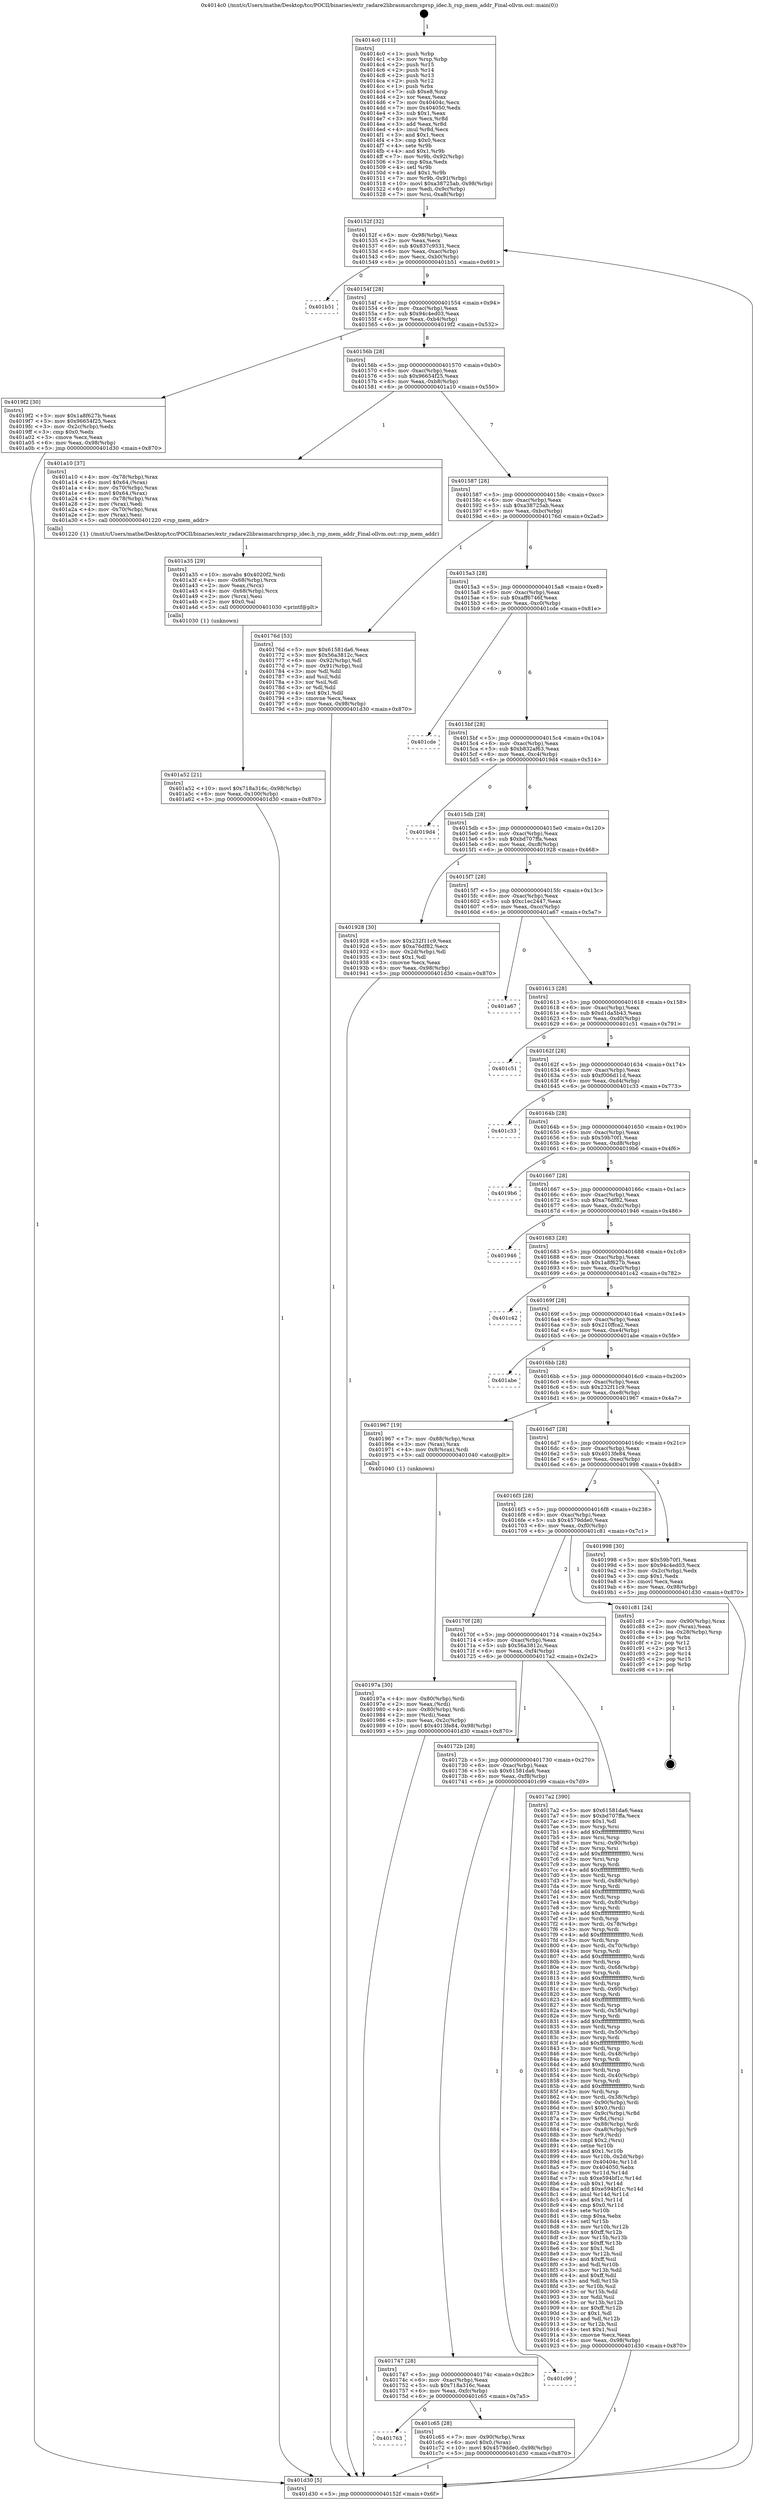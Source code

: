 digraph "0x4014c0" {
  label = "0x4014c0 (/mnt/c/Users/mathe/Desktop/tcc/POCII/binaries/extr_radare2librasmarchrsprsp_idec.h_rsp_mem_addr_Final-ollvm.out::main(0))"
  labelloc = "t"
  node[shape=record]

  Entry [label="",width=0.3,height=0.3,shape=circle,fillcolor=black,style=filled]
  "0x40152f" [label="{
     0x40152f [32]\l
     | [instrs]\l
     &nbsp;&nbsp;0x40152f \<+6\>: mov -0x98(%rbp),%eax\l
     &nbsp;&nbsp;0x401535 \<+2\>: mov %eax,%ecx\l
     &nbsp;&nbsp;0x401537 \<+6\>: sub $0x837c9531,%ecx\l
     &nbsp;&nbsp;0x40153d \<+6\>: mov %eax,-0xac(%rbp)\l
     &nbsp;&nbsp;0x401543 \<+6\>: mov %ecx,-0xb0(%rbp)\l
     &nbsp;&nbsp;0x401549 \<+6\>: je 0000000000401b51 \<main+0x691\>\l
  }"]
  "0x401b51" [label="{
     0x401b51\l
  }", style=dashed]
  "0x40154f" [label="{
     0x40154f [28]\l
     | [instrs]\l
     &nbsp;&nbsp;0x40154f \<+5\>: jmp 0000000000401554 \<main+0x94\>\l
     &nbsp;&nbsp;0x401554 \<+6\>: mov -0xac(%rbp),%eax\l
     &nbsp;&nbsp;0x40155a \<+5\>: sub $0x94c4ed03,%eax\l
     &nbsp;&nbsp;0x40155f \<+6\>: mov %eax,-0xb4(%rbp)\l
     &nbsp;&nbsp;0x401565 \<+6\>: je 00000000004019f2 \<main+0x532\>\l
  }"]
  Exit [label="",width=0.3,height=0.3,shape=circle,fillcolor=black,style=filled,peripheries=2]
  "0x4019f2" [label="{
     0x4019f2 [30]\l
     | [instrs]\l
     &nbsp;&nbsp;0x4019f2 \<+5\>: mov $0x1a8f627b,%eax\l
     &nbsp;&nbsp;0x4019f7 \<+5\>: mov $0x96654f25,%ecx\l
     &nbsp;&nbsp;0x4019fc \<+3\>: mov -0x2c(%rbp),%edx\l
     &nbsp;&nbsp;0x4019ff \<+3\>: cmp $0x0,%edx\l
     &nbsp;&nbsp;0x401a02 \<+3\>: cmove %ecx,%eax\l
     &nbsp;&nbsp;0x401a05 \<+6\>: mov %eax,-0x98(%rbp)\l
     &nbsp;&nbsp;0x401a0b \<+5\>: jmp 0000000000401d30 \<main+0x870\>\l
  }"]
  "0x40156b" [label="{
     0x40156b [28]\l
     | [instrs]\l
     &nbsp;&nbsp;0x40156b \<+5\>: jmp 0000000000401570 \<main+0xb0\>\l
     &nbsp;&nbsp;0x401570 \<+6\>: mov -0xac(%rbp),%eax\l
     &nbsp;&nbsp;0x401576 \<+5\>: sub $0x96654f25,%eax\l
     &nbsp;&nbsp;0x40157b \<+6\>: mov %eax,-0xb8(%rbp)\l
     &nbsp;&nbsp;0x401581 \<+6\>: je 0000000000401a10 \<main+0x550\>\l
  }"]
  "0x401763" [label="{
     0x401763\l
  }", style=dashed]
  "0x401a10" [label="{
     0x401a10 [37]\l
     | [instrs]\l
     &nbsp;&nbsp;0x401a10 \<+4\>: mov -0x78(%rbp),%rax\l
     &nbsp;&nbsp;0x401a14 \<+6\>: movl $0x64,(%rax)\l
     &nbsp;&nbsp;0x401a1a \<+4\>: mov -0x70(%rbp),%rax\l
     &nbsp;&nbsp;0x401a1e \<+6\>: movl $0x64,(%rax)\l
     &nbsp;&nbsp;0x401a24 \<+4\>: mov -0x78(%rbp),%rax\l
     &nbsp;&nbsp;0x401a28 \<+2\>: mov (%rax),%edi\l
     &nbsp;&nbsp;0x401a2a \<+4\>: mov -0x70(%rbp),%rax\l
     &nbsp;&nbsp;0x401a2e \<+2\>: mov (%rax),%esi\l
     &nbsp;&nbsp;0x401a30 \<+5\>: call 0000000000401220 \<rsp_mem_addr\>\l
     | [calls]\l
     &nbsp;&nbsp;0x401220 \{1\} (/mnt/c/Users/mathe/Desktop/tcc/POCII/binaries/extr_radare2librasmarchrsprsp_idec.h_rsp_mem_addr_Final-ollvm.out::rsp_mem_addr)\l
  }"]
  "0x401587" [label="{
     0x401587 [28]\l
     | [instrs]\l
     &nbsp;&nbsp;0x401587 \<+5\>: jmp 000000000040158c \<main+0xcc\>\l
     &nbsp;&nbsp;0x40158c \<+6\>: mov -0xac(%rbp),%eax\l
     &nbsp;&nbsp;0x401592 \<+5\>: sub $0xa38725ab,%eax\l
     &nbsp;&nbsp;0x401597 \<+6\>: mov %eax,-0xbc(%rbp)\l
     &nbsp;&nbsp;0x40159d \<+6\>: je 000000000040176d \<main+0x2ad\>\l
  }"]
  "0x401c65" [label="{
     0x401c65 [28]\l
     | [instrs]\l
     &nbsp;&nbsp;0x401c65 \<+7\>: mov -0x90(%rbp),%rax\l
     &nbsp;&nbsp;0x401c6c \<+6\>: movl $0x0,(%rax)\l
     &nbsp;&nbsp;0x401c72 \<+10\>: movl $0x4579dde0,-0x98(%rbp)\l
     &nbsp;&nbsp;0x401c7c \<+5\>: jmp 0000000000401d30 \<main+0x870\>\l
  }"]
  "0x40176d" [label="{
     0x40176d [53]\l
     | [instrs]\l
     &nbsp;&nbsp;0x40176d \<+5\>: mov $0x61581da6,%eax\l
     &nbsp;&nbsp;0x401772 \<+5\>: mov $0x56a3812c,%ecx\l
     &nbsp;&nbsp;0x401777 \<+6\>: mov -0x92(%rbp),%dl\l
     &nbsp;&nbsp;0x40177d \<+7\>: mov -0x91(%rbp),%sil\l
     &nbsp;&nbsp;0x401784 \<+3\>: mov %dl,%dil\l
     &nbsp;&nbsp;0x401787 \<+3\>: and %sil,%dil\l
     &nbsp;&nbsp;0x40178a \<+3\>: xor %sil,%dl\l
     &nbsp;&nbsp;0x40178d \<+3\>: or %dl,%dil\l
     &nbsp;&nbsp;0x401790 \<+4\>: test $0x1,%dil\l
     &nbsp;&nbsp;0x401794 \<+3\>: cmovne %ecx,%eax\l
     &nbsp;&nbsp;0x401797 \<+6\>: mov %eax,-0x98(%rbp)\l
     &nbsp;&nbsp;0x40179d \<+5\>: jmp 0000000000401d30 \<main+0x870\>\l
  }"]
  "0x4015a3" [label="{
     0x4015a3 [28]\l
     | [instrs]\l
     &nbsp;&nbsp;0x4015a3 \<+5\>: jmp 00000000004015a8 \<main+0xe8\>\l
     &nbsp;&nbsp;0x4015a8 \<+6\>: mov -0xac(%rbp),%eax\l
     &nbsp;&nbsp;0x4015ae \<+5\>: sub $0xaff6746f,%eax\l
     &nbsp;&nbsp;0x4015b3 \<+6\>: mov %eax,-0xc0(%rbp)\l
     &nbsp;&nbsp;0x4015b9 \<+6\>: je 0000000000401cde \<main+0x81e\>\l
  }"]
  "0x401d30" [label="{
     0x401d30 [5]\l
     | [instrs]\l
     &nbsp;&nbsp;0x401d30 \<+5\>: jmp 000000000040152f \<main+0x6f\>\l
  }"]
  "0x4014c0" [label="{
     0x4014c0 [111]\l
     | [instrs]\l
     &nbsp;&nbsp;0x4014c0 \<+1\>: push %rbp\l
     &nbsp;&nbsp;0x4014c1 \<+3\>: mov %rsp,%rbp\l
     &nbsp;&nbsp;0x4014c4 \<+2\>: push %r15\l
     &nbsp;&nbsp;0x4014c6 \<+2\>: push %r14\l
     &nbsp;&nbsp;0x4014c8 \<+2\>: push %r13\l
     &nbsp;&nbsp;0x4014ca \<+2\>: push %r12\l
     &nbsp;&nbsp;0x4014cc \<+1\>: push %rbx\l
     &nbsp;&nbsp;0x4014cd \<+7\>: sub $0xe8,%rsp\l
     &nbsp;&nbsp;0x4014d4 \<+2\>: xor %eax,%eax\l
     &nbsp;&nbsp;0x4014d6 \<+7\>: mov 0x40404c,%ecx\l
     &nbsp;&nbsp;0x4014dd \<+7\>: mov 0x404050,%edx\l
     &nbsp;&nbsp;0x4014e4 \<+3\>: sub $0x1,%eax\l
     &nbsp;&nbsp;0x4014e7 \<+3\>: mov %ecx,%r8d\l
     &nbsp;&nbsp;0x4014ea \<+3\>: add %eax,%r8d\l
     &nbsp;&nbsp;0x4014ed \<+4\>: imul %r8d,%ecx\l
     &nbsp;&nbsp;0x4014f1 \<+3\>: and $0x1,%ecx\l
     &nbsp;&nbsp;0x4014f4 \<+3\>: cmp $0x0,%ecx\l
     &nbsp;&nbsp;0x4014f7 \<+4\>: sete %r9b\l
     &nbsp;&nbsp;0x4014fb \<+4\>: and $0x1,%r9b\l
     &nbsp;&nbsp;0x4014ff \<+7\>: mov %r9b,-0x92(%rbp)\l
     &nbsp;&nbsp;0x401506 \<+3\>: cmp $0xa,%edx\l
     &nbsp;&nbsp;0x401509 \<+4\>: setl %r9b\l
     &nbsp;&nbsp;0x40150d \<+4\>: and $0x1,%r9b\l
     &nbsp;&nbsp;0x401511 \<+7\>: mov %r9b,-0x91(%rbp)\l
     &nbsp;&nbsp;0x401518 \<+10\>: movl $0xa38725ab,-0x98(%rbp)\l
     &nbsp;&nbsp;0x401522 \<+6\>: mov %edi,-0x9c(%rbp)\l
     &nbsp;&nbsp;0x401528 \<+7\>: mov %rsi,-0xa8(%rbp)\l
  }"]
  "0x401747" [label="{
     0x401747 [28]\l
     | [instrs]\l
     &nbsp;&nbsp;0x401747 \<+5\>: jmp 000000000040174c \<main+0x28c\>\l
     &nbsp;&nbsp;0x40174c \<+6\>: mov -0xac(%rbp),%eax\l
     &nbsp;&nbsp;0x401752 \<+5\>: sub $0x718a316c,%eax\l
     &nbsp;&nbsp;0x401757 \<+6\>: mov %eax,-0xfc(%rbp)\l
     &nbsp;&nbsp;0x40175d \<+6\>: je 0000000000401c65 \<main+0x7a5\>\l
  }"]
  "0x401cde" [label="{
     0x401cde\l
  }", style=dashed]
  "0x4015bf" [label="{
     0x4015bf [28]\l
     | [instrs]\l
     &nbsp;&nbsp;0x4015bf \<+5\>: jmp 00000000004015c4 \<main+0x104\>\l
     &nbsp;&nbsp;0x4015c4 \<+6\>: mov -0xac(%rbp),%eax\l
     &nbsp;&nbsp;0x4015ca \<+5\>: sub $0xb832af63,%eax\l
     &nbsp;&nbsp;0x4015cf \<+6\>: mov %eax,-0xc4(%rbp)\l
     &nbsp;&nbsp;0x4015d5 \<+6\>: je 00000000004019d4 \<main+0x514\>\l
  }"]
  "0x401c99" [label="{
     0x401c99\l
  }", style=dashed]
  "0x4019d4" [label="{
     0x4019d4\l
  }", style=dashed]
  "0x4015db" [label="{
     0x4015db [28]\l
     | [instrs]\l
     &nbsp;&nbsp;0x4015db \<+5\>: jmp 00000000004015e0 \<main+0x120\>\l
     &nbsp;&nbsp;0x4015e0 \<+6\>: mov -0xac(%rbp),%eax\l
     &nbsp;&nbsp;0x4015e6 \<+5\>: sub $0xbd707ffa,%eax\l
     &nbsp;&nbsp;0x4015eb \<+6\>: mov %eax,-0xc8(%rbp)\l
     &nbsp;&nbsp;0x4015f1 \<+6\>: je 0000000000401928 \<main+0x468\>\l
  }"]
  "0x401a52" [label="{
     0x401a52 [21]\l
     | [instrs]\l
     &nbsp;&nbsp;0x401a52 \<+10\>: movl $0x718a316c,-0x98(%rbp)\l
     &nbsp;&nbsp;0x401a5c \<+6\>: mov %eax,-0x100(%rbp)\l
     &nbsp;&nbsp;0x401a62 \<+5\>: jmp 0000000000401d30 \<main+0x870\>\l
  }"]
  "0x401928" [label="{
     0x401928 [30]\l
     | [instrs]\l
     &nbsp;&nbsp;0x401928 \<+5\>: mov $0x232f11c9,%eax\l
     &nbsp;&nbsp;0x40192d \<+5\>: mov $0xa76df82,%ecx\l
     &nbsp;&nbsp;0x401932 \<+3\>: mov -0x2d(%rbp),%dl\l
     &nbsp;&nbsp;0x401935 \<+3\>: test $0x1,%dl\l
     &nbsp;&nbsp;0x401938 \<+3\>: cmovne %ecx,%eax\l
     &nbsp;&nbsp;0x40193b \<+6\>: mov %eax,-0x98(%rbp)\l
     &nbsp;&nbsp;0x401941 \<+5\>: jmp 0000000000401d30 \<main+0x870\>\l
  }"]
  "0x4015f7" [label="{
     0x4015f7 [28]\l
     | [instrs]\l
     &nbsp;&nbsp;0x4015f7 \<+5\>: jmp 00000000004015fc \<main+0x13c\>\l
     &nbsp;&nbsp;0x4015fc \<+6\>: mov -0xac(%rbp),%eax\l
     &nbsp;&nbsp;0x401602 \<+5\>: sub $0xc1ec2447,%eax\l
     &nbsp;&nbsp;0x401607 \<+6\>: mov %eax,-0xcc(%rbp)\l
     &nbsp;&nbsp;0x40160d \<+6\>: je 0000000000401a67 \<main+0x5a7\>\l
  }"]
  "0x401a35" [label="{
     0x401a35 [29]\l
     | [instrs]\l
     &nbsp;&nbsp;0x401a35 \<+10\>: movabs $0x4020f2,%rdi\l
     &nbsp;&nbsp;0x401a3f \<+4\>: mov -0x68(%rbp),%rcx\l
     &nbsp;&nbsp;0x401a43 \<+2\>: mov %eax,(%rcx)\l
     &nbsp;&nbsp;0x401a45 \<+4\>: mov -0x68(%rbp),%rcx\l
     &nbsp;&nbsp;0x401a49 \<+2\>: mov (%rcx),%esi\l
     &nbsp;&nbsp;0x401a4b \<+2\>: mov $0x0,%al\l
     &nbsp;&nbsp;0x401a4d \<+5\>: call 0000000000401030 \<printf@plt\>\l
     | [calls]\l
     &nbsp;&nbsp;0x401030 \{1\} (unknown)\l
  }"]
  "0x401a67" [label="{
     0x401a67\l
  }", style=dashed]
  "0x401613" [label="{
     0x401613 [28]\l
     | [instrs]\l
     &nbsp;&nbsp;0x401613 \<+5\>: jmp 0000000000401618 \<main+0x158\>\l
     &nbsp;&nbsp;0x401618 \<+6\>: mov -0xac(%rbp),%eax\l
     &nbsp;&nbsp;0x40161e \<+5\>: sub $0xd1da5b43,%eax\l
     &nbsp;&nbsp;0x401623 \<+6\>: mov %eax,-0xd0(%rbp)\l
     &nbsp;&nbsp;0x401629 \<+6\>: je 0000000000401c51 \<main+0x791\>\l
  }"]
  "0x40197a" [label="{
     0x40197a [30]\l
     | [instrs]\l
     &nbsp;&nbsp;0x40197a \<+4\>: mov -0x80(%rbp),%rdi\l
     &nbsp;&nbsp;0x40197e \<+2\>: mov %eax,(%rdi)\l
     &nbsp;&nbsp;0x401980 \<+4\>: mov -0x80(%rbp),%rdi\l
     &nbsp;&nbsp;0x401984 \<+2\>: mov (%rdi),%eax\l
     &nbsp;&nbsp;0x401986 \<+3\>: mov %eax,-0x2c(%rbp)\l
     &nbsp;&nbsp;0x401989 \<+10\>: movl $0x4013fe84,-0x98(%rbp)\l
     &nbsp;&nbsp;0x401993 \<+5\>: jmp 0000000000401d30 \<main+0x870\>\l
  }"]
  "0x401c51" [label="{
     0x401c51\l
  }", style=dashed]
  "0x40162f" [label="{
     0x40162f [28]\l
     | [instrs]\l
     &nbsp;&nbsp;0x40162f \<+5\>: jmp 0000000000401634 \<main+0x174\>\l
     &nbsp;&nbsp;0x401634 \<+6\>: mov -0xac(%rbp),%eax\l
     &nbsp;&nbsp;0x40163a \<+5\>: sub $0xf006d11d,%eax\l
     &nbsp;&nbsp;0x40163f \<+6\>: mov %eax,-0xd4(%rbp)\l
     &nbsp;&nbsp;0x401645 \<+6\>: je 0000000000401c33 \<main+0x773\>\l
  }"]
  "0x40172b" [label="{
     0x40172b [28]\l
     | [instrs]\l
     &nbsp;&nbsp;0x40172b \<+5\>: jmp 0000000000401730 \<main+0x270\>\l
     &nbsp;&nbsp;0x401730 \<+6\>: mov -0xac(%rbp),%eax\l
     &nbsp;&nbsp;0x401736 \<+5\>: sub $0x61581da6,%eax\l
     &nbsp;&nbsp;0x40173b \<+6\>: mov %eax,-0xf8(%rbp)\l
     &nbsp;&nbsp;0x401741 \<+6\>: je 0000000000401c99 \<main+0x7d9\>\l
  }"]
  "0x401c33" [label="{
     0x401c33\l
  }", style=dashed]
  "0x40164b" [label="{
     0x40164b [28]\l
     | [instrs]\l
     &nbsp;&nbsp;0x40164b \<+5\>: jmp 0000000000401650 \<main+0x190\>\l
     &nbsp;&nbsp;0x401650 \<+6\>: mov -0xac(%rbp),%eax\l
     &nbsp;&nbsp;0x401656 \<+5\>: sub $0x59b70f1,%eax\l
     &nbsp;&nbsp;0x40165b \<+6\>: mov %eax,-0xd8(%rbp)\l
     &nbsp;&nbsp;0x401661 \<+6\>: je 00000000004019b6 \<main+0x4f6\>\l
  }"]
  "0x4017a2" [label="{
     0x4017a2 [390]\l
     | [instrs]\l
     &nbsp;&nbsp;0x4017a2 \<+5\>: mov $0x61581da6,%eax\l
     &nbsp;&nbsp;0x4017a7 \<+5\>: mov $0xbd707ffa,%ecx\l
     &nbsp;&nbsp;0x4017ac \<+2\>: mov $0x1,%dl\l
     &nbsp;&nbsp;0x4017ae \<+3\>: mov %rsp,%rsi\l
     &nbsp;&nbsp;0x4017b1 \<+4\>: add $0xfffffffffffffff0,%rsi\l
     &nbsp;&nbsp;0x4017b5 \<+3\>: mov %rsi,%rsp\l
     &nbsp;&nbsp;0x4017b8 \<+7\>: mov %rsi,-0x90(%rbp)\l
     &nbsp;&nbsp;0x4017bf \<+3\>: mov %rsp,%rsi\l
     &nbsp;&nbsp;0x4017c2 \<+4\>: add $0xfffffffffffffff0,%rsi\l
     &nbsp;&nbsp;0x4017c6 \<+3\>: mov %rsi,%rsp\l
     &nbsp;&nbsp;0x4017c9 \<+3\>: mov %rsp,%rdi\l
     &nbsp;&nbsp;0x4017cc \<+4\>: add $0xfffffffffffffff0,%rdi\l
     &nbsp;&nbsp;0x4017d0 \<+3\>: mov %rdi,%rsp\l
     &nbsp;&nbsp;0x4017d3 \<+7\>: mov %rdi,-0x88(%rbp)\l
     &nbsp;&nbsp;0x4017da \<+3\>: mov %rsp,%rdi\l
     &nbsp;&nbsp;0x4017dd \<+4\>: add $0xfffffffffffffff0,%rdi\l
     &nbsp;&nbsp;0x4017e1 \<+3\>: mov %rdi,%rsp\l
     &nbsp;&nbsp;0x4017e4 \<+4\>: mov %rdi,-0x80(%rbp)\l
     &nbsp;&nbsp;0x4017e8 \<+3\>: mov %rsp,%rdi\l
     &nbsp;&nbsp;0x4017eb \<+4\>: add $0xfffffffffffffff0,%rdi\l
     &nbsp;&nbsp;0x4017ef \<+3\>: mov %rdi,%rsp\l
     &nbsp;&nbsp;0x4017f2 \<+4\>: mov %rdi,-0x78(%rbp)\l
     &nbsp;&nbsp;0x4017f6 \<+3\>: mov %rsp,%rdi\l
     &nbsp;&nbsp;0x4017f9 \<+4\>: add $0xfffffffffffffff0,%rdi\l
     &nbsp;&nbsp;0x4017fd \<+3\>: mov %rdi,%rsp\l
     &nbsp;&nbsp;0x401800 \<+4\>: mov %rdi,-0x70(%rbp)\l
     &nbsp;&nbsp;0x401804 \<+3\>: mov %rsp,%rdi\l
     &nbsp;&nbsp;0x401807 \<+4\>: add $0xfffffffffffffff0,%rdi\l
     &nbsp;&nbsp;0x40180b \<+3\>: mov %rdi,%rsp\l
     &nbsp;&nbsp;0x40180e \<+4\>: mov %rdi,-0x68(%rbp)\l
     &nbsp;&nbsp;0x401812 \<+3\>: mov %rsp,%rdi\l
     &nbsp;&nbsp;0x401815 \<+4\>: add $0xfffffffffffffff0,%rdi\l
     &nbsp;&nbsp;0x401819 \<+3\>: mov %rdi,%rsp\l
     &nbsp;&nbsp;0x40181c \<+4\>: mov %rdi,-0x60(%rbp)\l
     &nbsp;&nbsp;0x401820 \<+3\>: mov %rsp,%rdi\l
     &nbsp;&nbsp;0x401823 \<+4\>: add $0xfffffffffffffff0,%rdi\l
     &nbsp;&nbsp;0x401827 \<+3\>: mov %rdi,%rsp\l
     &nbsp;&nbsp;0x40182a \<+4\>: mov %rdi,-0x58(%rbp)\l
     &nbsp;&nbsp;0x40182e \<+3\>: mov %rsp,%rdi\l
     &nbsp;&nbsp;0x401831 \<+4\>: add $0xfffffffffffffff0,%rdi\l
     &nbsp;&nbsp;0x401835 \<+3\>: mov %rdi,%rsp\l
     &nbsp;&nbsp;0x401838 \<+4\>: mov %rdi,-0x50(%rbp)\l
     &nbsp;&nbsp;0x40183c \<+3\>: mov %rsp,%rdi\l
     &nbsp;&nbsp;0x40183f \<+4\>: add $0xfffffffffffffff0,%rdi\l
     &nbsp;&nbsp;0x401843 \<+3\>: mov %rdi,%rsp\l
     &nbsp;&nbsp;0x401846 \<+4\>: mov %rdi,-0x48(%rbp)\l
     &nbsp;&nbsp;0x40184a \<+3\>: mov %rsp,%rdi\l
     &nbsp;&nbsp;0x40184d \<+4\>: add $0xfffffffffffffff0,%rdi\l
     &nbsp;&nbsp;0x401851 \<+3\>: mov %rdi,%rsp\l
     &nbsp;&nbsp;0x401854 \<+4\>: mov %rdi,-0x40(%rbp)\l
     &nbsp;&nbsp;0x401858 \<+3\>: mov %rsp,%rdi\l
     &nbsp;&nbsp;0x40185b \<+4\>: add $0xfffffffffffffff0,%rdi\l
     &nbsp;&nbsp;0x40185f \<+3\>: mov %rdi,%rsp\l
     &nbsp;&nbsp;0x401862 \<+4\>: mov %rdi,-0x38(%rbp)\l
     &nbsp;&nbsp;0x401866 \<+7\>: mov -0x90(%rbp),%rdi\l
     &nbsp;&nbsp;0x40186d \<+6\>: movl $0x0,(%rdi)\l
     &nbsp;&nbsp;0x401873 \<+7\>: mov -0x9c(%rbp),%r8d\l
     &nbsp;&nbsp;0x40187a \<+3\>: mov %r8d,(%rsi)\l
     &nbsp;&nbsp;0x40187d \<+7\>: mov -0x88(%rbp),%rdi\l
     &nbsp;&nbsp;0x401884 \<+7\>: mov -0xa8(%rbp),%r9\l
     &nbsp;&nbsp;0x40188b \<+3\>: mov %r9,(%rdi)\l
     &nbsp;&nbsp;0x40188e \<+3\>: cmpl $0x2,(%rsi)\l
     &nbsp;&nbsp;0x401891 \<+4\>: setne %r10b\l
     &nbsp;&nbsp;0x401895 \<+4\>: and $0x1,%r10b\l
     &nbsp;&nbsp;0x401899 \<+4\>: mov %r10b,-0x2d(%rbp)\l
     &nbsp;&nbsp;0x40189d \<+8\>: mov 0x40404c,%r11d\l
     &nbsp;&nbsp;0x4018a5 \<+7\>: mov 0x404050,%ebx\l
     &nbsp;&nbsp;0x4018ac \<+3\>: mov %r11d,%r14d\l
     &nbsp;&nbsp;0x4018af \<+7\>: sub $0xe594bf1c,%r14d\l
     &nbsp;&nbsp;0x4018b6 \<+4\>: sub $0x1,%r14d\l
     &nbsp;&nbsp;0x4018ba \<+7\>: add $0xe594bf1c,%r14d\l
     &nbsp;&nbsp;0x4018c1 \<+4\>: imul %r14d,%r11d\l
     &nbsp;&nbsp;0x4018c5 \<+4\>: and $0x1,%r11d\l
     &nbsp;&nbsp;0x4018c9 \<+4\>: cmp $0x0,%r11d\l
     &nbsp;&nbsp;0x4018cd \<+4\>: sete %r10b\l
     &nbsp;&nbsp;0x4018d1 \<+3\>: cmp $0xa,%ebx\l
     &nbsp;&nbsp;0x4018d4 \<+4\>: setl %r15b\l
     &nbsp;&nbsp;0x4018d8 \<+3\>: mov %r10b,%r12b\l
     &nbsp;&nbsp;0x4018db \<+4\>: xor $0xff,%r12b\l
     &nbsp;&nbsp;0x4018df \<+3\>: mov %r15b,%r13b\l
     &nbsp;&nbsp;0x4018e2 \<+4\>: xor $0xff,%r13b\l
     &nbsp;&nbsp;0x4018e6 \<+3\>: xor $0x1,%dl\l
     &nbsp;&nbsp;0x4018e9 \<+3\>: mov %r12b,%sil\l
     &nbsp;&nbsp;0x4018ec \<+4\>: and $0xff,%sil\l
     &nbsp;&nbsp;0x4018f0 \<+3\>: and %dl,%r10b\l
     &nbsp;&nbsp;0x4018f3 \<+3\>: mov %r13b,%dil\l
     &nbsp;&nbsp;0x4018f6 \<+4\>: and $0xff,%dil\l
     &nbsp;&nbsp;0x4018fa \<+3\>: and %dl,%r15b\l
     &nbsp;&nbsp;0x4018fd \<+3\>: or %r10b,%sil\l
     &nbsp;&nbsp;0x401900 \<+3\>: or %r15b,%dil\l
     &nbsp;&nbsp;0x401903 \<+3\>: xor %dil,%sil\l
     &nbsp;&nbsp;0x401906 \<+3\>: or %r13b,%r12b\l
     &nbsp;&nbsp;0x401909 \<+4\>: xor $0xff,%r12b\l
     &nbsp;&nbsp;0x40190d \<+3\>: or $0x1,%dl\l
     &nbsp;&nbsp;0x401910 \<+3\>: and %dl,%r12b\l
     &nbsp;&nbsp;0x401913 \<+3\>: or %r12b,%sil\l
     &nbsp;&nbsp;0x401916 \<+4\>: test $0x1,%sil\l
     &nbsp;&nbsp;0x40191a \<+3\>: cmovne %ecx,%eax\l
     &nbsp;&nbsp;0x40191d \<+6\>: mov %eax,-0x98(%rbp)\l
     &nbsp;&nbsp;0x401923 \<+5\>: jmp 0000000000401d30 \<main+0x870\>\l
  }"]
  "0x4019b6" [label="{
     0x4019b6\l
  }", style=dashed]
  "0x401667" [label="{
     0x401667 [28]\l
     | [instrs]\l
     &nbsp;&nbsp;0x401667 \<+5\>: jmp 000000000040166c \<main+0x1ac\>\l
     &nbsp;&nbsp;0x40166c \<+6\>: mov -0xac(%rbp),%eax\l
     &nbsp;&nbsp;0x401672 \<+5\>: sub $0xa76df82,%eax\l
     &nbsp;&nbsp;0x401677 \<+6\>: mov %eax,-0xdc(%rbp)\l
     &nbsp;&nbsp;0x40167d \<+6\>: je 0000000000401946 \<main+0x486\>\l
  }"]
  "0x40170f" [label="{
     0x40170f [28]\l
     | [instrs]\l
     &nbsp;&nbsp;0x40170f \<+5\>: jmp 0000000000401714 \<main+0x254\>\l
     &nbsp;&nbsp;0x401714 \<+6\>: mov -0xac(%rbp),%eax\l
     &nbsp;&nbsp;0x40171a \<+5\>: sub $0x56a3812c,%eax\l
     &nbsp;&nbsp;0x40171f \<+6\>: mov %eax,-0xf4(%rbp)\l
     &nbsp;&nbsp;0x401725 \<+6\>: je 00000000004017a2 \<main+0x2e2\>\l
  }"]
  "0x401946" [label="{
     0x401946\l
  }", style=dashed]
  "0x401683" [label="{
     0x401683 [28]\l
     | [instrs]\l
     &nbsp;&nbsp;0x401683 \<+5\>: jmp 0000000000401688 \<main+0x1c8\>\l
     &nbsp;&nbsp;0x401688 \<+6\>: mov -0xac(%rbp),%eax\l
     &nbsp;&nbsp;0x40168e \<+5\>: sub $0x1a8f627b,%eax\l
     &nbsp;&nbsp;0x401693 \<+6\>: mov %eax,-0xe0(%rbp)\l
     &nbsp;&nbsp;0x401699 \<+6\>: je 0000000000401c42 \<main+0x782\>\l
  }"]
  "0x401c81" [label="{
     0x401c81 [24]\l
     | [instrs]\l
     &nbsp;&nbsp;0x401c81 \<+7\>: mov -0x90(%rbp),%rax\l
     &nbsp;&nbsp;0x401c88 \<+2\>: mov (%rax),%eax\l
     &nbsp;&nbsp;0x401c8a \<+4\>: lea -0x28(%rbp),%rsp\l
     &nbsp;&nbsp;0x401c8e \<+1\>: pop %rbx\l
     &nbsp;&nbsp;0x401c8f \<+2\>: pop %r12\l
     &nbsp;&nbsp;0x401c91 \<+2\>: pop %r13\l
     &nbsp;&nbsp;0x401c93 \<+2\>: pop %r14\l
     &nbsp;&nbsp;0x401c95 \<+2\>: pop %r15\l
     &nbsp;&nbsp;0x401c97 \<+1\>: pop %rbp\l
     &nbsp;&nbsp;0x401c98 \<+1\>: ret\l
  }"]
  "0x401c42" [label="{
     0x401c42\l
  }", style=dashed]
  "0x40169f" [label="{
     0x40169f [28]\l
     | [instrs]\l
     &nbsp;&nbsp;0x40169f \<+5\>: jmp 00000000004016a4 \<main+0x1e4\>\l
     &nbsp;&nbsp;0x4016a4 \<+6\>: mov -0xac(%rbp),%eax\l
     &nbsp;&nbsp;0x4016aa \<+5\>: sub $0x210ffca2,%eax\l
     &nbsp;&nbsp;0x4016af \<+6\>: mov %eax,-0xe4(%rbp)\l
     &nbsp;&nbsp;0x4016b5 \<+6\>: je 0000000000401abe \<main+0x5fe\>\l
  }"]
  "0x4016f3" [label="{
     0x4016f3 [28]\l
     | [instrs]\l
     &nbsp;&nbsp;0x4016f3 \<+5\>: jmp 00000000004016f8 \<main+0x238\>\l
     &nbsp;&nbsp;0x4016f8 \<+6\>: mov -0xac(%rbp),%eax\l
     &nbsp;&nbsp;0x4016fe \<+5\>: sub $0x4579dde0,%eax\l
     &nbsp;&nbsp;0x401703 \<+6\>: mov %eax,-0xf0(%rbp)\l
     &nbsp;&nbsp;0x401709 \<+6\>: je 0000000000401c81 \<main+0x7c1\>\l
  }"]
  "0x401abe" [label="{
     0x401abe\l
  }", style=dashed]
  "0x4016bb" [label="{
     0x4016bb [28]\l
     | [instrs]\l
     &nbsp;&nbsp;0x4016bb \<+5\>: jmp 00000000004016c0 \<main+0x200\>\l
     &nbsp;&nbsp;0x4016c0 \<+6\>: mov -0xac(%rbp),%eax\l
     &nbsp;&nbsp;0x4016c6 \<+5\>: sub $0x232f11c9,%eax\l
     &nbsp;&nbsp;0x4016cb \<+6\>: mov %eax,-0xe8(%rbp)\l
     &nbsp;&nbsp;0x4016d1 \<+6\>: je 0000000000401967 \<main+0x4a7\>\l
  }"]
  "0x401998" [label="{
     0x401998 [30]\l
     | [instrs]\l
     &nbsp;&nbsp;0x401998 \<+5\>: mov $0x59b70f1,%eax\l
     &nbsp;&nbsp;0x40199d \<+5\>: mov $0x94c4ed03,%ecx\l
     &nbsp;&nbsp;0x4019a2 \<+3\>: mov -0x2c(%rbp),%edx\l
     &nbsp;&nbsp;0x4019a5 \<+3\>: cmp $0x1,%edx\l
     &nbsp;&nbsp;0x4019a8 \<+3\>: cmovl %ecx,%eax\l
     &nbsp;&nbsp;0x4019ab \<+6\>: mov %eax,-0x98(%rbp)\l
     &nbsp;&nbsp;0x4019b1 \<+5\>: jmp 0000000000401d30 \<main+0x870\>\l
  }"]
  "0x401967" [label="{
     0x401967 [19]\l
     | [instrs]\l
     &nbsp;&nbsp;0x401967 \<+7\>: mov -0x88(%rbp),%rax\l
     &nbsp;&nbsp;0x40196e \<+3\>: mov (%rax),%rax\l
     &nbsp;&nbsp;0x401971 \<+4\>: mov 0x8(%rax),%rdi\l
     &nbsp;&nbsp;0x401975 \<+5\>: call 0000000000401040 \<atoi@plt\>\l
     | [calls]\l
     &nbsp;&nbsp;0x401040 \{1\} (unknown)\l
  }"]
  "0x4016d7" [label="{
     0x4016d7 [28]\l
     | [instrs]\l
     &nbsp;&nbsp;0x4016d7 \<+5\>: jmp 00000000004016dc \<main+0x21c\>\l
     &nbsp;&nbsp;0x4016dc \<+6\>: mov -0xac(%rbp),%eax\l
     &nbsp;&nbsp;0x4016e2 \<+5\>: sub $0x4013fe84,%eax\l
     &nbsp;&nbsp;0x4016e7 \<+6\>: mov %eax,-0xec(%rbp)\l
     &nbsp;&nbsp;0x4016ed \<+6\>: je 0000000000401998 \<main+0x4d8\>\l
  }"]
  Entry -> "0x4014c0" [label=" 1"]
  "0x40152f" -> "0x401b51" [label=" 0"]
  "0x40152f" -> "0x40154f" [label=" 9"]
  "0x401c81" -> Exit [label=" 1"]
  "0x40154f" -> "0x4019f2" [label=" 1"]
  "0x40154f" -> "0x40156b" [label=" 8"]
  "0x401c65" -> "0x401d30" [label=" 1"]
  "0x40156b" -> "0x401a10" [label=" 1"]
  "0x40156b" -> "0x401587" [label=" 7"]
  "0x401747" -> "0x401763" [label=" 0"]
  "0x401587" -> "0x40176d" [label=" 1"]
  "0x401587" -> "0x4015a3" [label=" 6"]
  "0x40176d" -> "0x401d30" [label=" 1"]
  "0x4014c0" -> "0x40152f" [label=" 1"]
  "0x401d30" -> "0x40152f" [label=" 8"]
  "0x401747" -> "0x401c65" [label=" 1"]
  "0x4015a3" -> "0x401cde" [label=" 0"]
  "0x4015a3" -> "0x4015bf" [label=" 6"]
  "0x40172b" -> "0x401747" [label=" 1"]
  "0x4015bf" -> "0x4019d4" [label=" 0"]
  "0x4015bf" -> "0x4015db" [label=" 6"]
  "0x40172b" -> "0x401c99" [label=" 0"]
  "0x4015db" -> "0x401928" [label=" 1"]
  "0x4015db" -> "0x4015f7" [label=" 5"]
  "0x401a52" -> "0x401d30" [label=" 1"]
  "0x4015f7" -> "0x401a67" [label=" 0"]
  "0x4015f7" -> "0x401613" [label=" 5"]
  "0x401a35" -> "0x401a52" [label=" 1"]
  "0x401613" -> "0x401c51" [label=" 0"]
  "0x401613" -> "0x40162f" [label=" 5"]
  "0x401a10" -> "0x401a35" [label=" 1"]
  "0x40162f" -> "0x401c33" [label=" 0"]
  "0x40162f" -> "0x40164b" [label=" 5"]
  "0x401998" -> "0x401d30" [label=" 1"]
  "0x40164b" -> "0x4019b6" [label=" 0"]
  "0x40164b" -> "0x401667" [label=" 5"]
  "0x40197a" -> "0x401d30" [label=" 1"]
  "0x401667" -> "0x401946" [label=" 0"]
  "0x401667" -> "0x401683" [label=" 5"]
  "0x401928" -> "0x401d30" [label=" 1"]
  "0x401683" -> "0x401c42" [label=" 0"]
  "0x401683" -> "0x40169f" [label=" 5"]
  "0x4017a2" -> "0x401d30" [label=" 1"]
  "0x40169f" -> "0x401abe" [label=" 0"]
  "0x40169f" -> "0x4016bb" [label=" 5"]
  "0x40170f" -> "0x40172b" [label=" 1"]
  "0x4016bb" -> "0x401967" [label=" 1"]
  "0x4016bb" -> "0x4016d7" [label=" 4"]
  "0x40170f" -> "0x4017a2" [label=" 1"]
  "0x4016d7" -> "0x401998" [label=" 1"]
  "0x4016d7" -> "0x4016f3" [label=" 3"]
  "0x4019f2" -> "0x401d30" [label=" 1"]
  "0x4016f3" -> "0x401c81" [label=" 1"]
  "0x4016f3" -> "0x40170f" [label=" 2"]
  "0x401967" -> "0x40197a" [label=" 1"]
}
